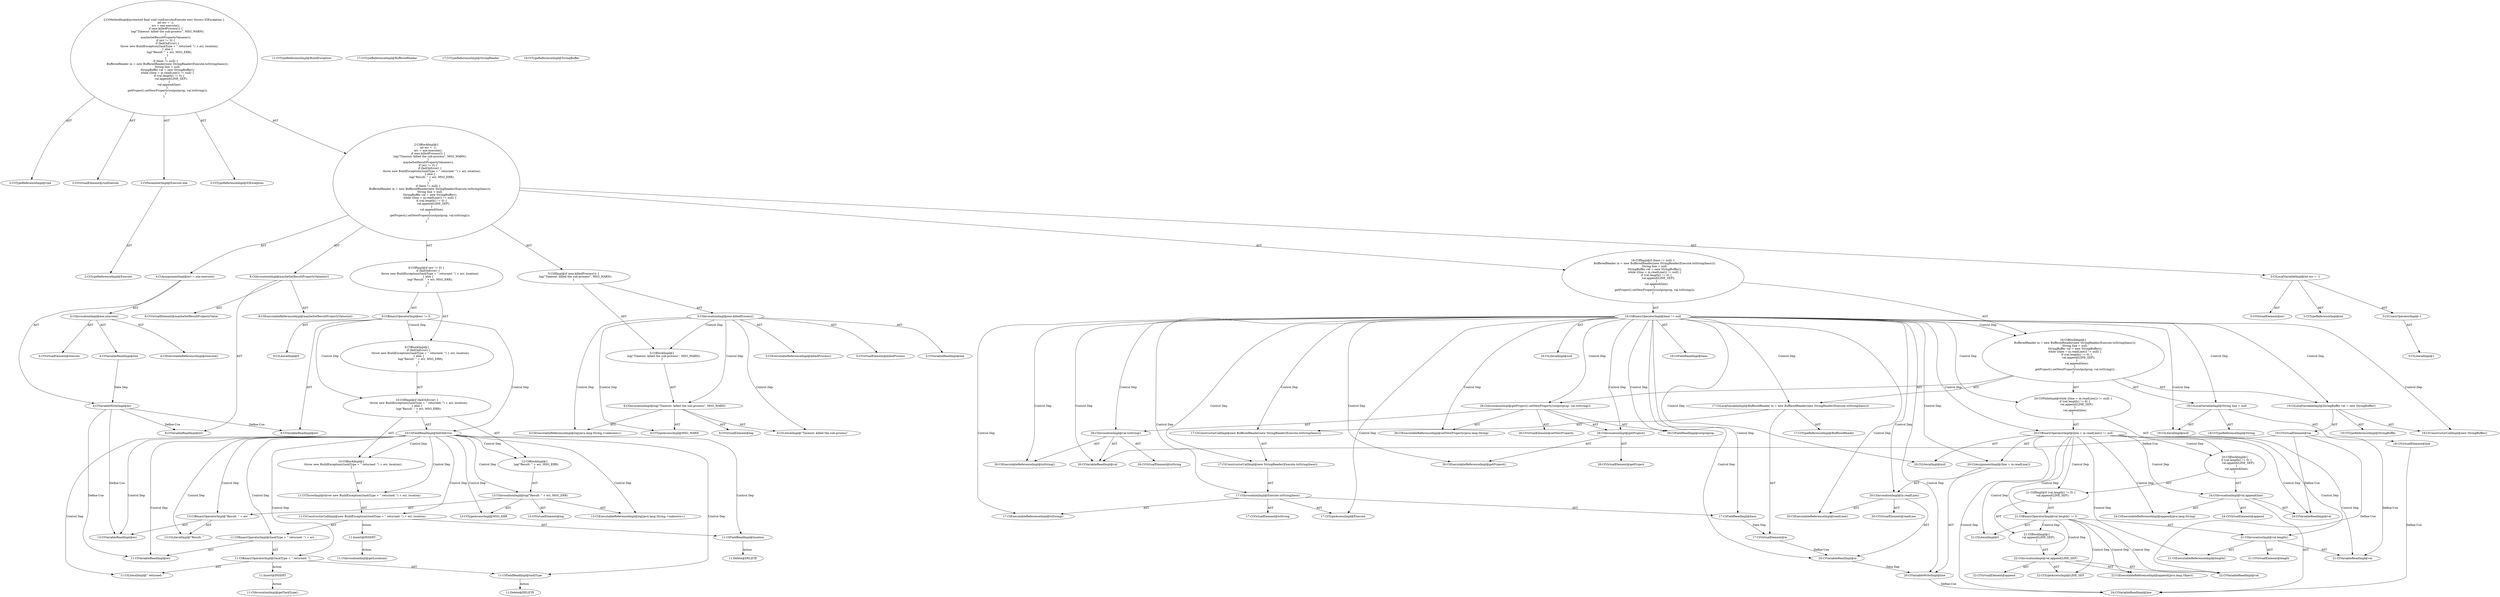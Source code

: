 digraph "runExecute#?,Execute" {
0 [label="2:CtTypeReferenceImpl@void" shape=ellipse]
1 [label="2:CtVirtualElement@runExecute" shape=ellipse]
2 [label="2:CtParameterImpl@Execute exe" shape=ellipse]
3 [label="2:CtTypeReferenceImpl@Execute" shape=ellipse]
4 [label="2:CtTypeReferenceImpl@IOException" shape=ellipse]
5 [label="3:CtTypeReferenceImpl@int" shape=ellipse]
6 [label="3:CtLiteralImpl@1" shape=ellipse]
7 [label="3:CtUnaryOperatorImpl@-1" shape=ellipse]
8 [label="3:CtVirtualElement@err" shape=ellipse]
9 [label="3:CtLocalVariableImpl@int err = -1" shape=ellipse]
10 [label="4:CtVariableWriteImpl@err" shape=ellipse]
11 [label="4:CtExecutableReferenceImpl@execute()" shape=ellipse]
12 [label="4:CtVirtualElement@execute" shape=ellipse]
13 [label="4:CtVariableReadImpl@exe" shape=ellipse]
14 [label="4:CtInvocationImpl@exe.execute()" shape=ellipse]
15 [label="4:CtAssignmentImpl@err = exe.execute()" shape=ellipse]
16 [label="5:CtExecutableReferenceImpl@killedProcess()" shape=ellipse]
17 [label="5:CtVirtualElement@killedProcess" shape=ellipse]
18 [label="5:CtVariableReadImpl@exe" shape=ellipse]
19 [label="5:CtInvocationImpl@exe.killedProcess()" shape=ellipse]
20 [label="6:CtExecutableReferenceImpl@log(java.lang.String,<unknown>)" shape=ellipse]
21 [label="6:CtVirtualElement@log" shape=ellipse]
22 [label="6:CtLiteralImpl@\"Timeout: killed the sub-process\"" shape=ellipse]
23 [label="6:CtTypeAccessImpl@MSG_WARN" shape=ellipse]
24 [label="6:CtInvocationImpl@log(\"Timeout: killed the sub-process\", MSG_WARN)" shape=ellipse]
25 [label="5:CtBlockImpl@\{
    log(\"Timeout: killed the sub-process\", MSG_WARN);
\}" shape=ellipse]
26 [label="5:CtIfImpl@if (exe.killedProcess()) \{
    log(\"Timeout: killed the sub-process\", MSG_WARN);
\}" shape=ellipse]
27 [label="8:CtExecutableReferenceImpl@maybeSetResultPropertyValue(int)" shape=ellipse]
28 [label="8:CtVirtualElement@maybeSetResultPropertyValue" shape=ellipse]
29 [label="8:CtVariableReadImpl@err" shape=ellipse]
30 [label="8:CtInvocationImpl@maybeSetResultPropertyValue(err)" shape=ellipse]
31 [label="9:CtVariableReadImpl@err" shape=ellipse]
32 [label="9:CtLiteralImpl@0" shape=ellipse]
33 [label="9:CtBinaryOperatorImpl@err != 0" shape=ellipse]
34 [label="10:CtFieldReadImpl@failOnError" shape=ellipse]
35 [label="11:CtTypeReferenceImpl@BuildException" shape=ellipse]
36 [label="11:CtFieldReadImpl@taskType" shape=ellipse]
37 [label="11:CtLiteralImpl@\" returned: \"" shape=ellipse]
38 [label="11:CtBinaryOperatorImpl@(taskType + \" returned: \")" shape=ellipse]
39 [label="11:CtVariableReadImpl@err" shape=ellipse]
40 [label="11:CtBinaryOperatorImpl@(taskType + \" returned: \") + err" shape=ellipse]
41 [label="11:CtFieldReadImpl@location" shape=ellipse]
42 [label="11:CtConstructorCallImpl@new BuildException((taskType + \" returned: \") + err, location)" shape=ellipse]
43 [label="11:CtThrowImpl@throw new BuildException((taskType + \" returned: \") + err, location)" shape=ellipse]
44 [label="10:CtBlockImpl@\{
    throw new BuildException((taskType + \" returned: \") + err, location);
\}" shape=ellipse]
45 [label="13:CtExecutableReferenceImpl@log(java.lang.String,<unknown>)" shape=ellipse]
46 [label="13:CtVirtualElement@log" shape=ellipse]
47 [label="13:CtLiteralImpl@\"Result: \"" shape=ellipse]
48 [label="13:CtVariableReadImpl@err" shape=ellipse]
49 [label="13:CtBinaryOperatorImpl@\"Result: \" + err" shape=ellipse]
50 [label="13:CtTypeAccessImpl@MSG_ERR" shape=ellipse]
51 [label="13:CtInvocationImpl@log(\"Result: \" + err, MSG_ERR)" shape=ellipse]
52 [label="12:CtBlockImpl@\{
    log(\"Result: \" + err, MSG_ERR);
\}" shape=ellipse]
53 [label="10:CtIfImpl@if (failOnError) \{
    throw new BuildException((taskType + \" returned: \") + err, location);
\} else \{
    log(\"Result: \" + err, MSG_ERR);
\}" shape=ellipse]
54 [label="9:CtBlockImpl@\{
    if (failOnError) \{
        throw new BuildException((taskType + \" returned: \") + err, location);
    \} else \{
        log(\"Result: \" + err, MSG_ERR);
    \}
\}" shape=ellipse]
55 [label="9:CtIfImpl@if (err != 0) \{
    if (failOnError) \{
        throw new BuildException((taskType + \" returned: \") + err, location);
    \} else \{
        log(\"Result: \" + err, MSG_ERR);
    \}
\}" shape=ellipse]
56 [label="16:CtFieldReadImpl@baos" shape=ellipse]
57 [label="16:CtLiteralImpl@null" shape=ellipse]
58 [label="16:CtBinaryOperatorImpl@baos != null" shape=ellipse]
59 [label="17:CtTypeReferenceImpl@BufferedReader" shape=ellipse]
60 [label="17:CtTypeReferenceImpl@BufferedReader" shape=ellipse]
61 [label="17:CtTypeReferenceImpl@StringReader" shape=ellipse]
62 [label="17:CtExecutableReferenceImpl@toString()" shape=ellipse]
63 [label="17:CtVirtualElement@toString" shape=ellipse]
64 [label="17:CtTypeAccessImpl@Execute" shape=ellipse]
65 [label="17:CtFieldReadImpl@baos" shape=ellipse]
66 [label="17:CtInvocationImpl@Execute.toString(baos)" shape=ellipse]
67 [label="17:CtConstructorCallImpl@new StringReader(Execute.toString(baos))" shape=ellipse]
68 [label="17:CtConstructorCallImpl@new BufferedReader(new StringReader(Execute.toString(baos)))" shape=ellipse]
69 [label="17:CtVirtualElement@in" shape=ellipse]
70 [label="17:CtLocalVariableImpl@BufferedReader in = new BufferedReader(new StringReader(Execute.toString(baos)))" shape=ellipse]
71 [label="18:CtTypeReferenceImpl@String" shape=ellipse]
72 [label="18:CtLiteralImpl@null" shape=ellipse]
73 [label="18:CtVirtualElement@line" shape=ellipse]
74 [label="18:CtLocalVariableImpl@String line = null" shape=ellipse]
75 [label="19:CtTypeReferenceImpl@StringBuffer" shape=ellipse]
76 [label="19:CtTypeReferenceImpl@StringBuffer" shape=ellipse]
77 [label="19:CtConstructorCallImpl@new StringBuffer()" shape=ellipse]
78 [label="19:CtVirtualElement@val" shape=ellipse]
79 [label="19:CtLocalVariableImpl@StringBuffer val = new StringBuffer()" shape=ellipse]
80 [label="20:CtVariableWriteImpl@line" shape=ellipse]
81 [label="20:CtExecutableReferenceImpl@readLine()" shape=ellipse]
82 [label="20:CtVirtualElement@readLine" shape=ellipse]
83 [label="20:CtVariableReadImpl@in" shape=ellipse]
84 [label="20:CtInvocationImpl@in.readLine()" shape=ellipse]
85 [label="20:CtAssignmentImpl@(line = in.readLine())" shape=ellipse]
86 [label="20:CtLiteralImpl@null" shape=ellipse]
87 [label="20:CtBinaryOperatorImpl@(line = in.readLine()) != null" shape=ellipse]
88 [label="21:CtExecutableReferenceImpl@length()" shape=ellipse]
89 [label="21:CtVirtualElement@length" shape=ellipse]
90 [label="21:CtVariableReadImpl@val" shape=ellipse]
91 [label="21:CtInvocationImpl@val.length()" shape=ellipse]
92 [label="21:CtLiteralImpl@0" shape=ellipse]
93 [label="21:CtBinaryOperatorImpl@val.length() != 0" shape=ellipse]
94 [label="22:CtExecutableReferenceImpl@append(java.lang.Object)" shape=ellipse]
95 [label="22:CtVirtualElement@append" shape=ellipse]
96 [label="22:CtVariableReadImpl@val" shape=ellipse]
97 [label="22:CtTypeAccessImpl@LINE_SEP" shape=ellipse]
98 [label="22:CtInvocationImpl@val.append(LINE_SEP)" shape=ellipse]
99 [label="21:CtBlockImpl@\{
    val.append(LINE_SEP);
\}" shape=ellipse]
100 [label="21:CtIfImpl@if (val.length() != 0) \{
    val.append(LINE_SEP);
\}" shape=ellipse]
101 [label="24:CtExecutableReferenceImpl@append(java.lang.String)" shape=ellipse]
102 [label="24:CtVirtualElement@append" shape=ellipse]
103 [label="24:CtVariableReadImpl@val" shape=ellipse]
104 [label="24:CtVariableReadImpl@line" shape=ellipse]
105 [label="24:CtInvocationImpl@val.append(line)" shape=ellipse]
106 [label="20:CtBlockImpl@\{
    if (val.length() != 0) \{
        val.append(LINE_SEP);
    \}
    val.append(line);
\}" shape=ellipse]
107 [label="20:CtWhileImpl@while ((line = in.readLine()) != null) \{
    if (val.length() != 0) \{
        val.append(LINE_SEP);
    \}
    val.append(line);
\} " shape=ellipse]
108 [label="26:CtExecutableReferenceImpl@setNewProperty(java.lang.String)" shape=ellipse]
109 [label="26:CtVirtualElement@setNewProperty" shape=ellipse]
110 [label="26:CtExecutableReferenceImpl@getProject()" shape=ellipse]
111 [label="26:CtVirtualElement@getProject" shape=ellipse]
112 [label="26:CtInvocationImpl@getProject()" shape=ellipse]
113 [label="26:CtFieldReadImpl@outputprop" shape=ellipse]
114 [label="26:CtExecutableReferenceImpl@toString()" shape=ellipse]
115 [label="26:CtVirtualElement@toString" shape=ellipse]
116 [label="26:CtVariableReadImpl@val" shape=ellipse]
117 [label="26:CtInvocationImpl@val.toString()" shape=ellipse]
118 [label="26:CtInvocationImpl@getProject().setNewProperty(outputprop, val.toString())" shape=ellipse]
119 [label="16:CtBlockImpl@\{
    BufferedReader in = new BufferedReader(new StringReader(Execute.toString(baos)));
    String line = null;
    StringBuffer val = new StringBuffer();
    while ((line = in.readLine()) != null) \{
        if (val.length() != 0) \{
            val.append(LINE_SEP);
        \}
        val.append(line);
    \} 
    getProject().setNewProperty(outputprop, val.toString());
\}" shape=ellipse]
120 [label="16:CtIfImpl@if (baos != null) \{
    BufferedReader in = new BufferedReader(new StringReader(Execute.toString(baos)));
    String line = null;
    StringBuffer val = new StringBuffer();
    while ((line = in.readLine()) != null) \{
        if (val.length() != 0) \{
            val.append(LINE_SEP);
        \}
        val.append(line);
    \} 
    getProject().setNewProperty(outputprop, val.toString());
\}" shape=ellipse]
121 [label="2:CtBlockImpl@\{
    int err = -1;
    err = exe.execute();
    if (exe.killedProcess()) \{
        log(\"Timeout: killed the sub-process\", MSG_WARN);
    \}
    maybeSetResultPropertyValue(err);
    if (err != 0) \{
        if (failOnError) \{
            throw new BuildException((taskType + \" returned: \") + err, location);
        \} else \{
            log(\"Result: \" + err, MSG_ERR);
        \}
    \}
    if (baos != null) \{
        BufferedReader in = new BufferedReader(new StringReader(Execute.toString(baos)));
        String line = null;
        StringBuffer val = new StringBuffer();
        while ((line = in.readLine()) != null) \{
            if (val.length() != 0) \{
                val.append(LINE_SEP);
            \}
            val.append(line);
        \} 
        getProject().setNewProperty(outputprop, val.toString());
    \}
\}" shape=ellipse]
122 [label="2:CtMethodImpl@protected final void runExecute(Execute exe) throws IOException \{
    int err = -1;
    err = exe.execute();
    if (exe.killedProcess()) \{
        log(\"Timeout: killed the sub-process\", MSG_WARN);
    \}
    maybeSetResultPropertyValue(err);
    if (err != 0) \{
        if (failOnError) \{
            throw new BuildException((taskType + \" returned: \") + err, location);
        \} else \{
            log(\"Result: \" + err, MSG_ERR);
        \}
    \}
    if (baos != null) \{
        BufferedReader in = new BufferedReader(new StringReader(Execute.toString(baos)));
        String line = null;
        StringBuffer val = new StringBuffer();
        while ((line = in.readLine()) != null) \{
            if (val.length() != 0) \{
                val.append(LINE_SEP);
            \}
            val.append(line);
        \} 
        getProject().setNewProperty(outputprop, val.toString());
    \}
\}" shape=ellipse]
123 [label="11:Delete@DELETE" shape=ellipse]
124 [label="11:Delete@DELETE" shape=ellipse]
125 [label="11:Insert@INSERT" shape=ellipse]
126 [label="11:CtInvocationImpl@getLocation()" shape=ellipse]
127 [label="11:Insert@INSERT" shape=ellipse]
128 [label="11:CtInvocationImpl@getTaskType()" shape=ellipse]
2 -> 3 [label="AST"];
7 -> 6 [label="AST"];
9 -> 8 [label="AST"];
9 -> 5 [label="AST"];
9 -> 7 [label="AST"];
10 -> 29 [label="Define-Use"];
10 -> 31 [label="Define-Use"];
10 -> 39 [label="Define-Use"];
10 -> 48 [label="Define-Use"];
13 -> 10 [label="Data Dep"];
14 -> 12 [label="AST"];
14 -> 13 [label="AST"];
14 -> 11 [label="AST"];
15 -> 10 [label="AST"];
15 -> 14 [label="AST"];
19 -> 17 [label="AST"];
19 -> 18 [label="AST"];
19 -> 16 [label="AST"];
19 -> 25 [label="Control Dep"];
19 -> 24 [label="Control Dep"];
19 -> 20 [label="Control Dep"];
19 -> 22 [label="Control Dep"];
19 -> 23 [label="Control Dep"];
24 -> 21 [label="AST"];
24 -> 20 [label="AST"];
24 -> 22 [label="AST"];
24 -> 23 [label="AST"];
25 -> 24 [label="AST"];
26 -> 19 [label="AST"];
26 -> 25 [label="AST"];
30 -> 28 [label="AST"];
30 -> 27 [label="AST"];
30 -> 29 [label="AST"];
33 -> 31 [label="AST"];
33 -> 32 [label="AST"];
33 -> 54 [label="Control Dep"];
33 -> 53 [label="Control Dep"];
33 -> 34 [label="Control Dep"];
34 -> 44 [label="Control Dep"];
34 -> 43 [label="Control Dep"];
34 -> 42 [label="Control Dep"];
34 -> 40 [label="Control Dep"];
34 -> 38 [label="Control Dep"];
34 -> 36 [label="Control Dep"];
34 -> 37 [label="Control Dep"];
34 -> 39 [label="Control Dep"];
34 -> 41 [label="Control Dep"];
34 -> 52 [label="Control Dep"];
34 -> 51 [label="Control Dep"];
34 -> 45 [label="Control Dep"];
34 -> 49 [label="Control Dep"];
34 -> 47 [label="Control Dep"];
34 -> 48 [label="Control Dep"];
34 -> 50 [label="Control Dep"];
36 -> 123 [label="Action"];
38 -> 36 [label="AST"];
38 -> 37 [label="AST"];
38 -> 127 [label="Action"];
40 -> 38 [label="AST"];
40 -> 39 [label="AST"];
41 -> 124 [label="Action"];
42 -> 40 [label="AST"];
42 -> 41 [label="AST"];
42 -> 125 [label="Action"];
43 -> 42 [label="AST"];
44 -> 43 [label="AST"];
49 -> 47 [label="AST"];
49 -> 48 [label="AST"];
51 -> 46 [label="AST"];
51 -> 45 [label="AST"];
51 -> 49 [label="AST"];
51 -> 50 [label="AST"];
52 -> 51 [label="AST"];
53 -> 34 [label="AST"];
53 -> 44 [label="AST"];
53 -> 52 [label="AST"];
54 -> 53 [label="AST"];
55 -> 33 [label="AST"];
55 -> 54 [label="AST"];
58 -> 56 [label="AST"];
58 -> 57 [label="AST"];
58 -> 119 [label="Control Dep"];
58 -> 70 [label="Control Dep"];
58 -> 68 [label="Control Dep"];
58 -> 67 [label="Control Dep"];
58 -> 66 [label="Control Dep"];
58 -> 62 [label="Control Dep"];
58 -> 64 [label="Control Dep"];
58 -> 65 [label="Control Dep"];
58 -> 74 [label="Control Dep"];
58 -> 72 [label="Control Dep"];
58 -> 79 [label="Control Dep"];
58 -> 77 [label="Control Dep"];
58 -> 107 [label="Control Dep"];
58 -> 87 [label="Control Dep"];
58 -> 85 [label="Control Dep"];
58 -> 80 [label="Control Dep"];
58 -> 84 [label="Control Dep"];
58 -> 81 [label="Control Dep"];
58 -> 83 [label="Control Dep"];
58 -> 86 [label="Control Dep"];
58 -> 118 [label="Control Dep"];
58 -> 108 [label="Control Dep"];
58 -> 112 [label="Control Dep"];
58 -> 110 [label="Control Dep"];
58 -> 113 [label="Control Dep"];
58 -> 117 [label="Control Dep"];
58 -> 114 [label="Control Dep"];
58 -> 116 [label="Control Dep"];
65 -> 69 [label="Data Dep"];
66 -> 63 [label="AST"];
66 -> 64 [label="AST"];
66 -> 62 [label="AST"];
66 -> 65 [label="AST"];
67 -> 66 [label="AST"];
68 -> 67 [label="AST"];
69 -> 83 [label="Define-Use"];
70 -> 69 [label="AST"];
70 -> 59 [label="AST"];
70 -> 68 [label="AST"];
73 -> 104 [label="Define-Use"];
74 -> 73 [label="AST"];
74 -> 71 [label="AST"];
74 -> 72 [label="AST"];
78 -> 90 [label="Define-Use"];
78 -> 96 [label="Define-Use"];
78 -> 103 [label="Define-Use"];
78 -> 116 [label="Define-Use"];
79 -> 78 [label="AST"];
79 -> 75 [label="AST"];
79 -> 77 [label="AST"];
80 -> 104 [label="Define-Use"];
83 -> 80 [label="Data Dep"];
84 -> 82 [label="AST"];
84 -> 83 [label="AST"];
84 -> 81 [label="AST"];
85 -> 80 [label="AST"];
85 -> 84 [label="AST"];
87 -> 85 [label="AST"];
87 -> 86 [label="AST"];
87 -> 106 [label="Control Dep"];
87 -> 100 [label="Control Dep"];
87 -> 93 [label="Control Dep"];
87 -> 91 [label="Control Dep"];
87 -> 88 [label="Control Dep"];
87 -> 90 [label="Control Dep"];
87 -> 92 [label="Control Dep"];
87 -> 105 [label="Control Dep"];
87 -> 101 [label="Control Dep"];
87 -> 103 [label="Control Dep"];
87 -> 104 [label="Control Dep"];
91 -> 89 [label="AST"];
91 -> 90 [label="AST"];
91 -> 88 [label="AST"];
93 -> 91 [label="AST"];
93 -> 92 [label="AST"];
93 -> 99 [label="Control Dep"];
93 -> 98 [label="Control Dep"];
93 -> 94 [label="Control Dep"];
93 -> 96 [label="Control Dep"];
93 -> 97 [label="Control Dep"];
98 -> 95 [label="AST"];
98 -> 96 [label="AST"];
98 -> 94 [label="AST"];
98 -> 97 [label="AST"];
99 -> 98 [label="AST"];
100 -> 93 [label="AST"];
100 -> 99 [label="AST"];
105 -> 102 [label="AST"];
105 -> 103 [label="AST"];
105 -> 101 [label="AST"];
105 -> 104 [label="AST"];
106 -> 100 [label="AST"];
106 -> 105 [label="AST"];
107 -> 87 [label="AST"];
107 -> 106 [label="AST"];
112 -> 111 [label="AST"];
112 -> 110 [label="AST"];
117 -> 115 [label="AST"];
117 -> 116 [label="AST"];
117 -> 114 [label="AST"];
118 -> 109 [label="AST"];
118 -> 112 [label="AST"];
118 -> 108 [label="AST"];
118 -> 113 [label="AST"];
118 -> 117 [label="AST"];
119 -> 70 [label="AST"];
119 -> 74 [label="AST"];
119 -> 79 [label="AST"];
119 -> 107 [label="AST"];
119 -> 118 [label="AST"];
120 -> 58 [label="AST"];
120 -> 119 [label="AST"];
121 -> 9 [label="AST"];
121 -> 15 [label="AST"];
121 -> 26 [label="AST"];
121 -> 30 [label="AST"];
121 -> 55 [label="AST"];
121 -> 120 [label="AST"];
122 -> 1 [label="AST"];
122 -> 0 [label="AST"];
122 -> 2 [label="AST"];
122 -> 4 [label="AST"];
122 -> 121 [label="AST"];
125 -> 126 [label="Action"];
127 -> 128 [label="Action"];
}